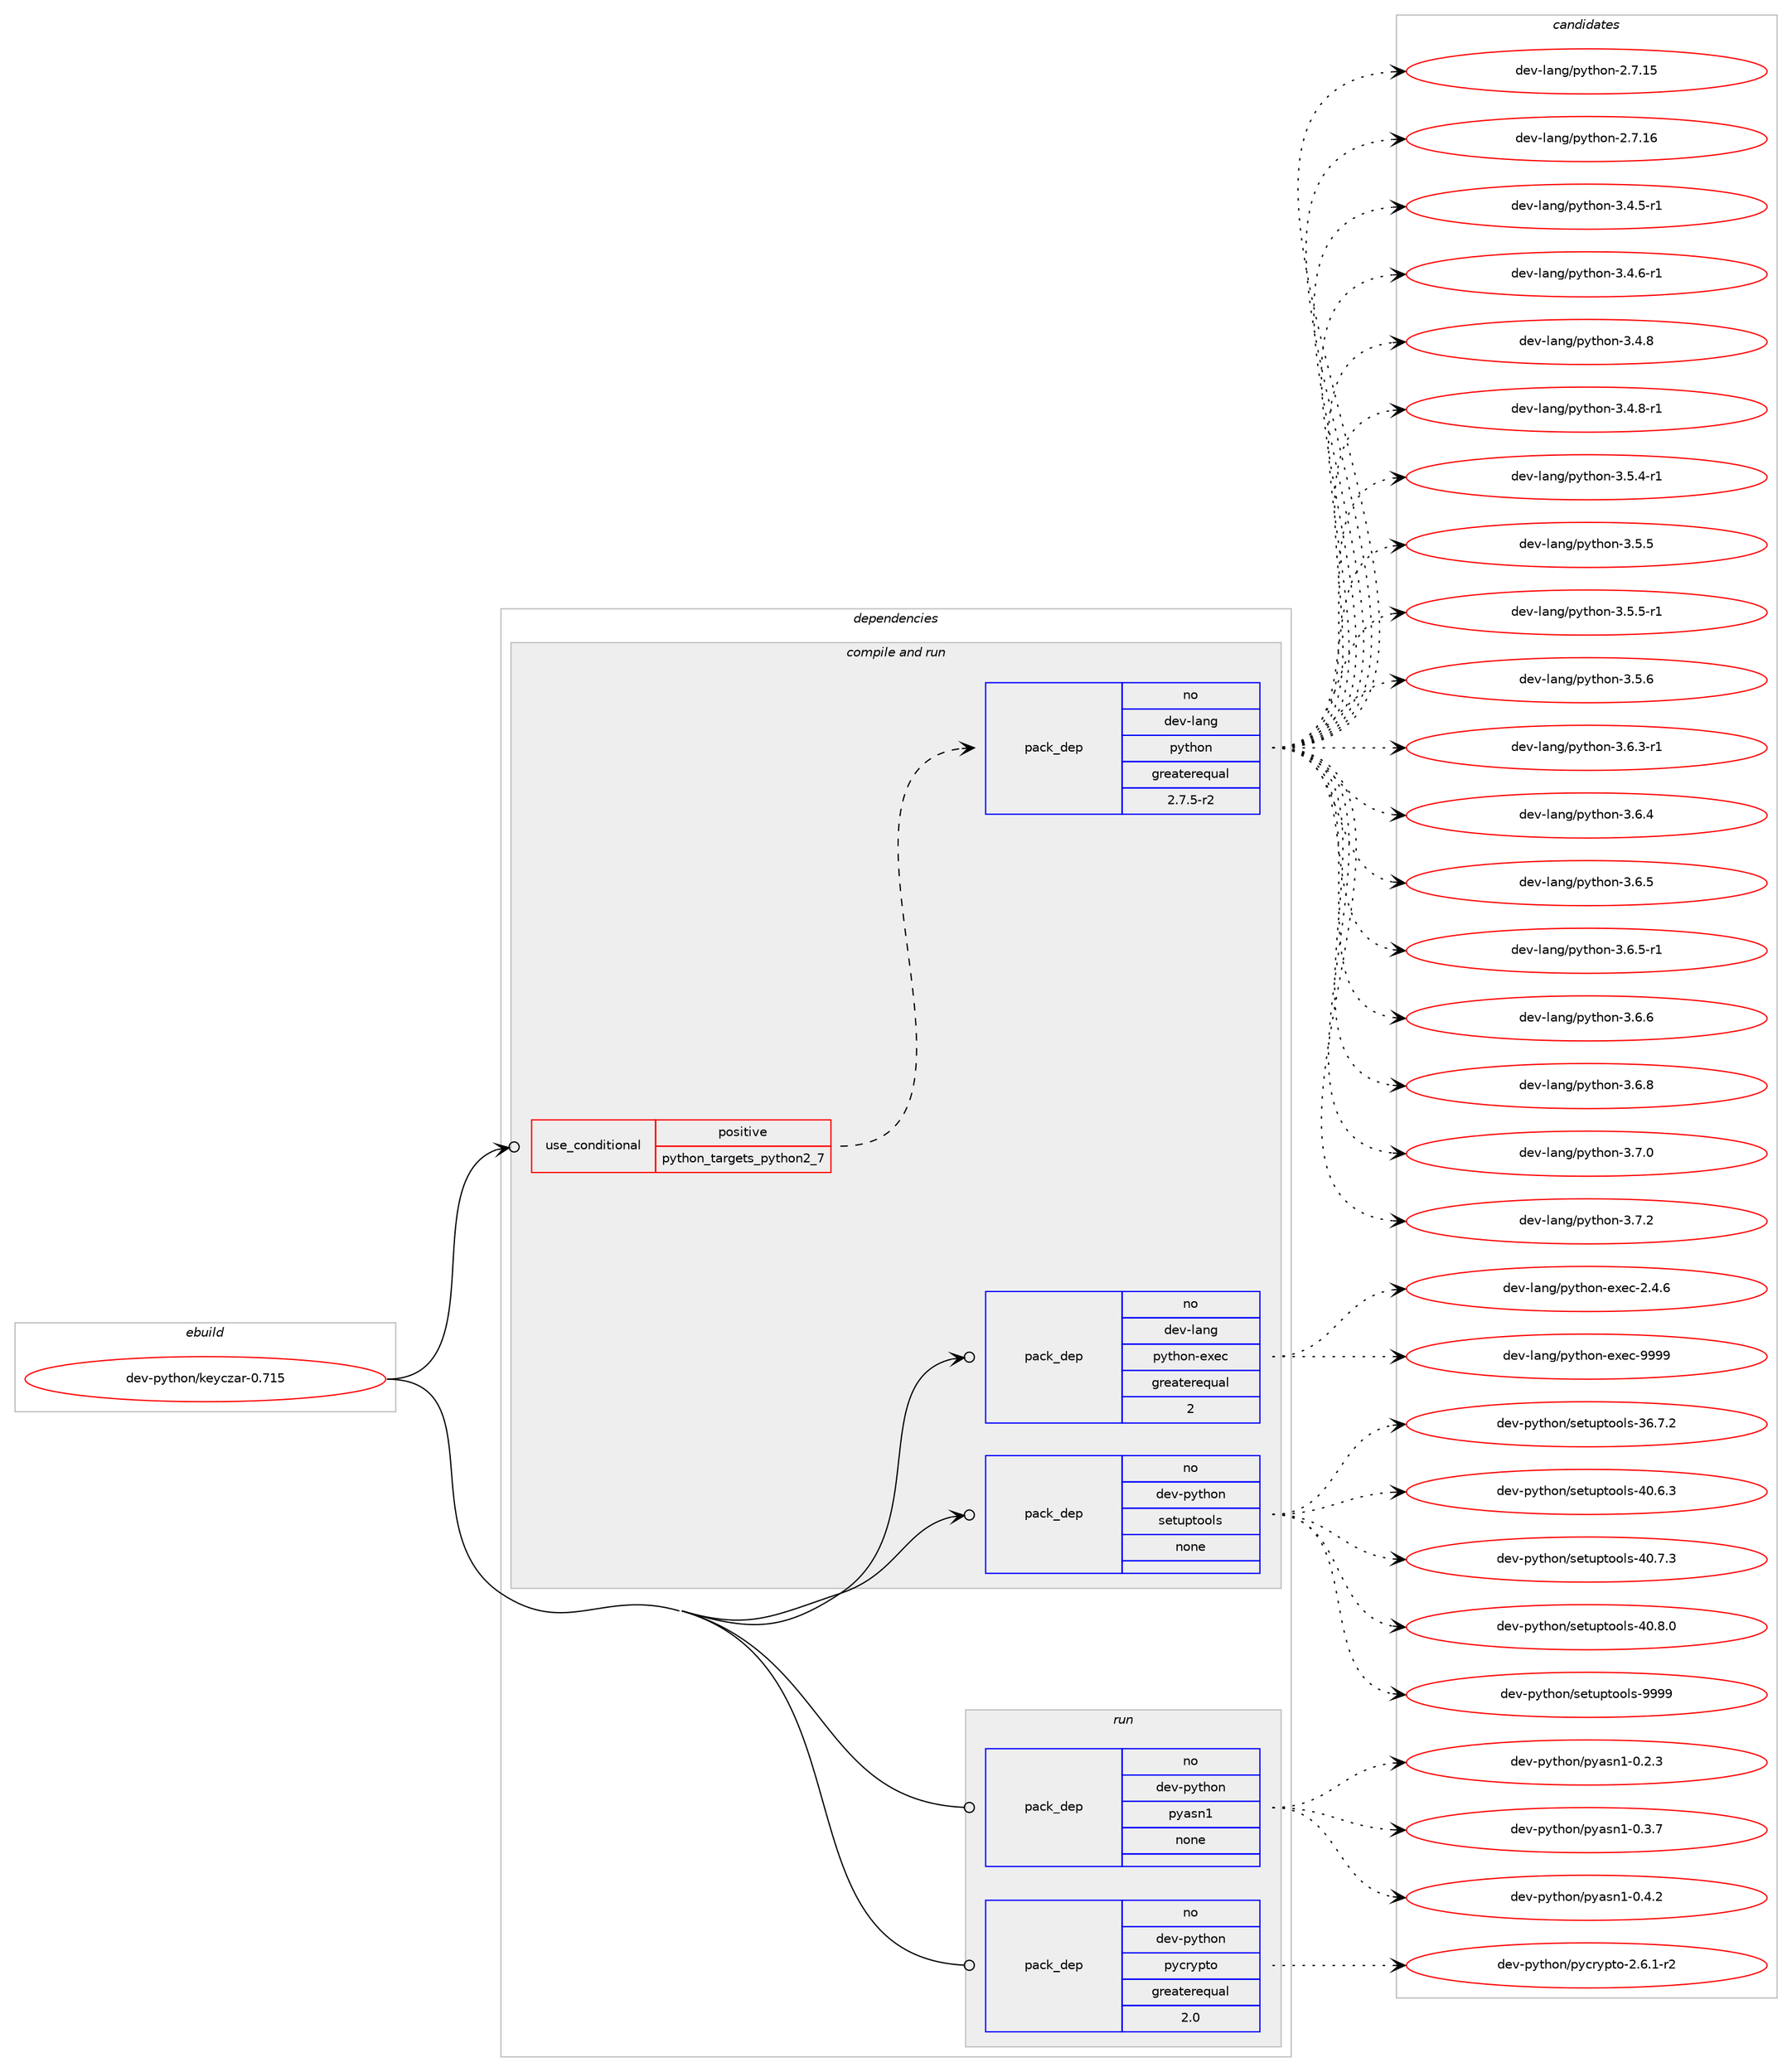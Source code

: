 digraph prolog {

# *************
# Graph options
# *************

newrank=true;
concentrate=true;
compound=true;
graph [rankdir=LR,fontname=Helvetica,fontsize=10,ranksep=1.5];#, ranksep=2.5, nodesep=0.2];
edge  [arrowhead=vee];
node  [fontname=Helvetica,fontsize=10];

# **********
# The ebuild
# **********

subgraph cluster_leftcol {
color=gray;
rank=same;
label=<<i>ebuild</i>>;
id [label="dev-python/keyczar-0.715", color=red, width=4, href="../dev-python/keyczar-0.715.svg"];
}

# ****************
# The dependencies
# ****************

subgraph cluster_midcol {
color=gray;
label=<<i>dependencies</i>>;
subgraph cluster_compile {
fillcolor="#eeeeee";
style=filled;
label=<<i>compile</i>>;
}
subgraph cluster_compileandrun {
fillcolor="#eeeeee";
style=filled;
label=<<i>compile and run</i>>;
subgraph cond376637 {
dependency1416317 [label=<<TABLE BORDER="0" CELLBORDER="1" CELLSPACING="0" CELLPADDING="4"><TR><TD ROWSPAN="3" CELLPADDING="10">use_conditional</TD></TR><TR><TD>positive</TD></TR><TR><TD>python_targets_python2_7</TD></TR></TABLE>>, shape=none, color=red];
subgraph pack1016407 {
dependency1416318 [label=<<TABLE BORDER="0" CELLBORDER="1" CELLSPACING="0" CELLPADDING="4" WIDTH="220"><TR><TD ROWSPAN="6" CELLPADDING="30">pack_dep</TD></TR><TR><TD WIDTH="110">no</TD></TR><TR><TD>dev-lang</TD></TR><TR><TD>python</TD></TR><TR><TD>greaterequal</TD></TR><TR><TD>2.7.5-r2</TD></TR></TABLE>>, shape=none, color=blue];
}
dependency1416317:e -> dependency1416318:w [weight=20,style="dashed",arrowhead="vee"];
}
id:e -> dependency1416317:w [weight=20,style="solid",arrowhead="odotvee"];
subgraph pack1016408 {
dependency1416319 [label=<<TABLE BORDER="0" CELLBORDER="1" CELLSPACING="0" CELLPADDING="4" WIDTH="220"><TR><TD ROWSPAN="6" CELLPADDING="30">pack_dep</TD></TR><TR><TD WIDTH="110">no</TD></TR><TR><TD>dev-lang</TD></TR><TR><TD>python-exec</TD></TR><TR><TD>greaterequal</TD></TR><TR><TD>2</TD></TR></TABLE>>, shape=none, color=blue];
}
id:e -> dependency1416319:w [weight=20,style="solid",arrowhead="odotvee"];
subgraph pack1016409 {
dependency1416320 [label=<<TABLE BORDER="0" CELLBORDER="1" CELLSPACING="0" CELLPADDING="4" WIDTH="220"><TR><TD ROWSPAN="6" CELLPADDING="30">pack_dep</TD></TR><TR><TD WIDTH="110">no</TD></TR><TR><TD>dev-python</TD></TR><TR><TD>setuptools</TD></TR><TR><TD>none</TD></TR><TR><TD></TD></TR></TABLE>>, shape=none, color=blue];
}
id:e -> dependency1416320:w [weight=20,style="solid",arrowhead="odotvee"];
}
subgraph cluster_run {
fillcolor="#eeeeee";
style=filled;
label=<<i>run</i>>;
subgraph pack1016410 {
dependency1416321 [label=<<TABLE BORDER="0" CELLBORDER="1" CELLSPACING="0" CELLPADDING="4" WIDTH="220"><TR><TD ROWSPAN="6" CELLPADDING="30">pack_dep</TD></TR><TR><TD WIDTH="110">no</TD></TR><TR><TD>dev-python</TD></TR><TR><TD>pyasn1</TD></TR><TR><TD>none</TD></TR><TR><TD></TD></TR></TABLE>>, shape=none, color=blue];
}
id:e -> dependency1416321:w [weight=20,style="solid",arrowhead="odot"];
subgraph pack1016411 {
dependency1416322 [label=<<TABLE BORDER="0" CELLBORDER="1" CELLSPACING="0" CELLPADDING="4" WIDTH="220"><TR><TD ROWSPAN="6" CELLPADDING="30">pack_dep</TD></TR><TR><TD WIDTH="110">no</TD></TR><TR><TD>dev-python</TD></TR><TR><TD>pycrypto</TD></TR><TR><TD>greaterequal</TD></TR><TR><TD>2.0</TD></TR></TABLE>>, shape=none, color=blue];
}
id:e -> dependency1416322:w [weight=20,style="solid",arrowhead="odot"];
}
}

# **************
# The candidates
# **************

subgraph cluster_choices {
rank=same;
color=gray;
label=<<i>candidates</i>>;

subgraph choice1016407 {
color=black;
nodesep=1;
choice10010111845108971101034711212111610411111045504655464953 [label="dev-lang/python-2.7.15", color=red, width=4,href="../dev-lang/python-2.7.15.svg"];
choice10010111845108971101034711212111610411111045504655464954 [label="dev-lang/python-2.7.16", color=red, width=4,href="../dev-lang/python-2.7.16.svg"];
choice1001011184510897110103471121211161041111104551465246534511449 [label="dev-lang/python-3.4.5-r1", color=red, width=4,href="../dev-lang/python-3.4.5-r1.svg"];
choice1001011184510897110103471121211161041111104551465246544511449 [label="dev-lang/python-3.4.6-r1", color=red, width=4,href="../dev-lang/python-3.4.6-r1.svg"];
choice100101118451089711010347112121116104111110455146524656 [label="dev-lang/python-3.4.8", color=red, width=4,href="../dev-lang/python-3.4.8.svg"];
choice1001011184510897110103471121211161041111104551465246564511449 [label="dev-lang/python-3.4.8-r1", color=red, width=4,href="../dev-lang/python-3.4.8-r1.svg"];
choice1001011184510897110103471121211161041111104551465346524511449 [label="dev-lang/python-3.5.4-r1", color=red, width=4,href="../dev-lang/python-3.5.4-r1.svg"];
choice100101118451089711010347112121116104111110455146534653 [label="dev-lang/python-3.5.5", color=red, width=4,href="../dev-lang/python-3.5.5.svg"];
choice1001011184510897110103471121211161041111104551465346534511449 [label="dev-lang/python-3.5.5-r1", color=red, width=4,href="../dev-lang/python-3.5.5-r1.svg"];
choice100101118451089711010347112121116104111110455146534654 [label="dev-lang/python-3.5.6", color=red, width=4,href="../dev-lang/python-3.5.6.svg"];
choice1001011184510897110103471121211161041111104551465446514511449 [label="dev-lang/python-3.6.3-r1", color=red, width=4,href="../dev-lang/python-3.6.3-r1.svg"];
choice100101118451089711010347112121116104111110455146544652 [label="dev-lang/python-3.6.4", color=red, width=4,href="../dev-lang/python-3.6.4.svg"];
choice100101118451089711010347112121116104111110455146544653 [label="dev-lang/python-3.6.5", color=red, width=4,href="../dev-lang/python-3.6.5.svg"];
choice1001011184510897110103471121211161041111104551465446534511449 [label="dev-lang/python-3.6.5-r1", color=red, width=4,href="../dev-lang/python-3.6.5-r1.svg"];
choice100101118451089711010347112121116104111110455146544654 [label="dev-lang/python-3.6.6", color=red, width=4,href="../dev-lang/python-3.6.6.svg"];
choice100101118451089711010347112121116104111110455146544656 [label="dev-lang/python-3.6.8", color=red, width=4,href="../dev-lang/python-3.6.8.svg"];
choice100101118451089711010347112121116104111110455146554648 [label="dev-lang/python-3.7.0", color=red, width=4,href="../dev-lang/python-3.7.0.svg"];
choice100101118451089711010347112121116104111110455146554650 [label="dev-lang/python-3.7.2", color=red, width=4,href="../dev-lang/python-3.7.2.svg"];
dependency1416318:e -> choice10010111845108971101034711212111610411111045504655464953:w [style=dotted,weight="100"];
dependency1416318:e -> choice10010111845108971101034711212111610411111045504655464954:w [style=dotted,weight="100"];
dependency1416318:e -> choice1001011184510897110103471121211161041111104551465246534511449:w [style=dotted,weight="100"];
dependency1416318:e -> choice1001011184510897110103471121211161041111104551465246544511449:w [style=dotted,weight="100"];
dependency1416318:e -> choice100101118451089711010347112121116104111110455146524656:w [style=dotted,weight="100"];
dependency1416318:e -> choice1001011184510897110103471121211161041111104551465246564511449:w [style=dotted,weight="100"];
dependency1416318:e -> choice1001011184510897110103471121211161041111104551465346524511449:w [style=dotted,weight="100"];
dependency1416318:e -> choice100101118451089711010347112121116104111110455146534653:w [style=dotted,weight="100"];
dependency1416318:e -> choice1001011184510897110103471121211161041111104551465346534511449:w [style=dotted,weight="100"];
dependency1416318:e -> choice100101118451089711010347112121116104111110455146534654:w [style=dotted,weight="100"];
dependency1416318:e -> choice1001011184510897110103471121211161041111104551465446514511449:w [style=dotted,weight="100"];
dependency1416318:e -> choice100101118451089711010347112121116104111110455146544652:w [style=dotted,weight="100"];
dependency1416318:e -> choice100101118451089711010347112121116104111110455146544653:w [style=dotted,weight="100"];
dependency1416318:e -> choice1001011184510897110103471121211161041111104551465446534511449:w [style=dotted,weight="100"];
dependency1416318:e -> choice100101118451089711010347112121116104111110455146544654:w [style=dotted,weight="100"];
dependency1416318:e -> choice100101118451089711010347112121116104111110455146544656:w [style=dotted,weight="100"];
dependency1416318:e -> choice100101118451089711010347112121116104111110455146554648:w [style=dotted,weight="100"];
dependency1416318:e -> choice100101118451089711010347112121116104111110455146554650:w [style=dotted,weight="100"];
}
subgraph choice1016408 {
color=black;
nodesep=1;
choice1001011184510897110103471121211161041111104510112010199455046524654 [label="dev-lang/python-exec-2.4.6", color=red, width=4,href="../dev-lang/python-exec-2.4.6.svg"];
choice10010111845108971101034711212111610411111045101120101994557575757 [label="dev-lang/python-exec-9999", color=red, width=4,href="../dev-lang/python-exec-9999.svg"];
dependency1416319:e -> choice1001011184510897110103471121211161041111104510112010199455046524654:w [style=dotted,weight="100"];
dependency1416319:e -> choice10010111845108971101034711212111610411111045101120101994557575757:w [style=dotted,weight="100"];
}
subgraph choice1016409 {
color=black;
nodesep=1;
choice100101118451121211161041111104711510111611711211611111110811545515446554650 [label="dev-python/setuptools-36.7.2", color=red, width=4,href="../dev-python/setuptools-36.7.2.svg"];
choice100101118451121211161041111104711510111611711211611111110811545524846544651 [label="dev-python/setuptools-40.6.3", color=red, width=4,href="../dev-python/setuptools-40.6.3.svg"];
choice100101118451121211161041111104711510111611711211611111110811545524846554651 [label="dev-python/setuptools-40.7.3", color=red, width=4,href="../dev-python/setuptools-40.7.3.svg"];
choice100101118451121211161041111104711510111611711211611111110811545524846564648 [label="dev-python/setuptools-40.8.0", color=red, width=4,href="../dev-python/setuptools-40.8.0.svg"];
choice10010111845112121116104111110471151011161171121161111111081154557575757 [label="dev-python/setuptools-9999", color=red, width=4,href="../dev-python/setuptools-9999.svg"];
dependency1416320:e -> choice100101118451121211161041111104711510111611711211611111110811545515446554650:w [style=dotted,weight="100"];
dependency1416320:e -> choice100101118451121211161041111104711510111611711211611111110811545524846544651:w [style=dotted,weight="100"];
dependency1416320:e -> choice100101118451121211161041111104711510111611711211611111110811545524846554651:w [style=dotted,weight="100"];
dependency1416320:e -> choice100101118451121211161041111104711510111611711211611111110811545524846564648:w [style=dotted,weight="100"];
dependency1416320:e -> choice10010111845112121116104111110471151011161171121161111111081154557575757:w [style=dotted,weight="100"];
}
subgraph choice1016410 {
color=black;
nodesep=1;
choice10010111845112121116104111110471121219711511049454846504651 [label="dev-python/pyasn1-0.2.3", color=red, width=4,href="../dev-python/pyasn1-0.2.3.svg"];
choice10010111845112121116104111110471121219711511049454846514655 [label="dev-python/pyasn1-0.3.7", color=red, width=4,href="../dev-python/pyasn1-0.3.7.svg"];
choice10010111845112121116104111110471121219711511049454846524650 [label="dev-python/pyasn1-0.4.2", color=red, width=4,href="../dev-python/pyasn1-0.4.2.svg"];
dependency1416321:e -> choice10010111845112121116104111110471121219711511049454846504651:w [style=dotted,weight="100"];
dependency1416321:e -> choice10010111845112121116104111110471121219711511049454846514655:w [style=dotted,weight="100"];
dependency1416321:e -> choice10010111845112121116104111110471121219711511049454846524650:w [style=dotted,weight="100"];
}
subgraph choice1016411 {
color=black;
nodesep=1;
choice1001011184511212111610411111047112121991141211121161114550465446494511450 [label="dev-python/pycrypto-2.6.1-r2", color=red, width=4,href="../dev-python/pycrypto-2.6.1-r2.svg"];
dependency1416322:e -> choice1001011184511212111610411111047112121991141211121161114550465446494511450:w [style=dotted,weight="100"];
}
}

}
